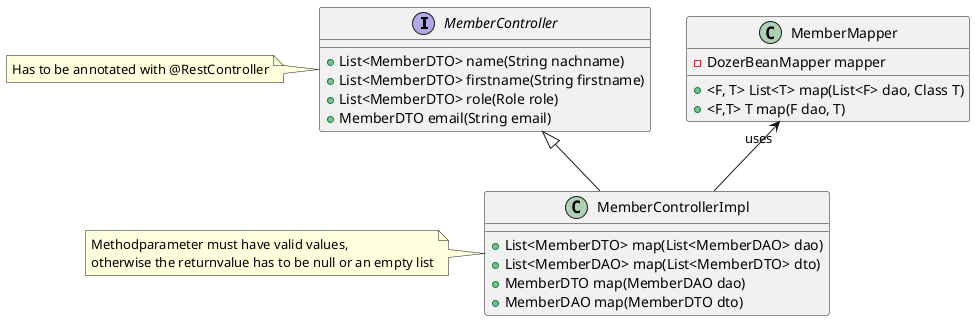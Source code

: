 @startuml
 interface MemberController {
 +List<MemberDTO> name(String nachname)
 +List<MemberDTO> firstname(String firstname)
  +List<MemberDTO> role(Role role)
  +MemberDTO email(String email)
 }
 class MemberControllerImpl{
  + List<MemberDTO> map(List<MemberDAO> dao)
  + List<MemberDAO> map(List<MemberDTO> dto)
    + MemberDTO map(MemberDAO dao)
    + MemberDAO map(MemberDTO dto)
 }

 class MemberMapper{
 - DozerBeanMapper mapper
  + <F, T> List<T> map(List<F> dao, Class T)
  + <F,T> T map(F dao, T)
 }

MemberController <|--  MemberControllerImpl
MemberMapper "uses"<--  MemberControllerImpl

 note left of MemberController
 Has to be annotated with @RestController
 end note

 note left of MemberControllerImpl
Methodparameter must have valid values,
otherwise the returnvalue has to be null or an empty list
 end note
note right of MemberControllerImpl::"memberRepository"
This is set with Constructor-Injection
end note
@enduml
